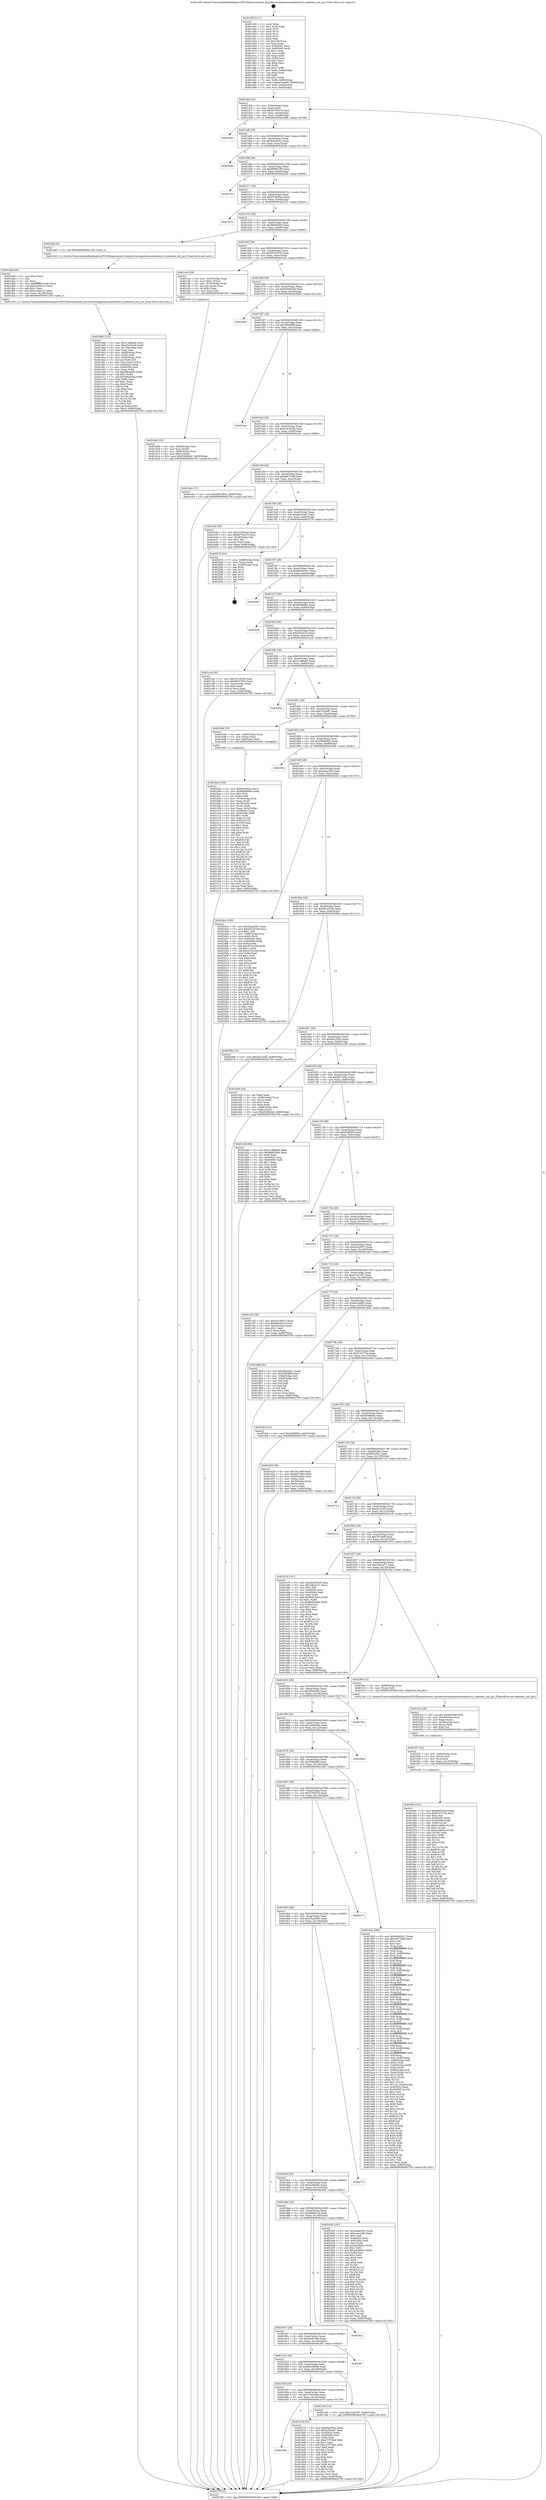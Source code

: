 digraph "0x401450" {
  label = "0x401450 (/mnt/c/Users/mathe/Desktop/tcc/POCII/binaries/extr_linuxdriversinputmouseelantech.h_elantech_init_ps2_Final-ollvm.out::main(0))"
  labelloc = "t"
  node[shape=record]

  Entry [label="",width=0.3,height=0.3,shape=circle,fillcolor=black,style=filled]
  "0x4014bf" [label="{
     0x4014bf [32]\l
     | [instrs]\l
     &nbsp;&nbsp;0x4014bf \<+6\>: mov -0x90(%rbp),%eax\l
     &nbsp;&nbsp;0x4014c5 \<+2\>: mov %eax,%ecx\l
     &nbsp;&nbsp;0x4014c7 \<+6\>: sub $0x82763a74,%ecx\l
     &nbsp;&nbsp;0x4014cd \<+6\>: mov %eax,-0xa4(%rbp)\l
     &nbsp;&nbsp;0x4014d3 \<+6\>: mov %ecx,-0xa8(%rbp)\l
     &nbsp;&nbsp;0x4014d9 \<+6\>: je 0000000000401b58 \<main+0x708\>\l
  }"]
  "0x401b58" [label="{
     0x401b58\l
  }", style=dashed]
  "0x4014df" [label="{
     0x4014df [28]\l
     | [instrs]\l
     &nbsp;&nbsp;0x4014df \<+5\>: jmp 00000000004014e4 \<main+0x94\>\l
     &nbsp;&nbsp;0x4014e4 \<+6\>: mov -0xa4(%rbp),%eax\l
     &nbsp;&nbsp;0x4014ea \<+5\>: sub $0x83a302cc,%eax\l
     &nbsp;&nbsp;0x4014ef \<+6\>: mov %eax,-0xac(%rbp)\l
     &nbsp;&nbsp;0x4014f5 \<+6\>: je 00000000004025da \<main+0x118a\>\l
  }"]
  Exit [label="",width=0.3,height=0.3,shape=circle,fillcolor=black,style=filled,peripheries=2]
  "0x4025da" [label="{
     0x4025da\l
  }", style=dashed]
  "0x4014fb" [label="{
     0x4014fb [28]\l
     | [instrs]\l
     &nbsp;&nbsp;0x4014fb \<+5\>: jmp 0000000000401500 \<main+0xb0\>\l
     &nbsp;&nbsp;0x401500 \<+6\>: mov -0xa4(%rbp),%eax\l
     &nbsp;&nbsp;0x401506 \<+5\>: sub $0x86965190,%eax\l
     &nbsp;&nbsp;0x40150b \<+6\>: mov %eax,-0xb0(%rbp)\l
     &nbsp;&nbsp;0x401511 \<+6\>: je 0000000000402353 \<main+0xf03\>\l
  }"]
  "0x401f4c" [label="{
     0x401f4c [151]\l
     | [instrs]\l
     &nbsp;&nbsp;0x401f4c \<+5\>: mov $0x9b0d55e9,%eax\l
     &nbsp;&nbsp;0x401f51 \<+5\>: mov $0xf143770a,%esi\l
     &nbsp;&nbsp;0x401f56 \<+2\>: mov $0x1,%dl\l
     &nbsp;&nbsp;0x401f58 \<+8\>: mov 0x40505c,%r8d\l
     &nbsp;&nbsp;0x401f60 \<+8\>: mov 0x405060,%r9d\l
     &nbsp;&nbsp;0x401f68 \<+3\>: mov %r8d,%r10d\l
     &nbsp;&nbsp;0x401f6b \<+7\>: add $0xb1c666a,%r10d\l
     &nbsp;&nbsp;0x401f72 \<+4\>: sub $0x1,%r10d\l
     &nbsp;&nbsp;0x401f76 \<+7\>: sub $0xb1c666a,%r10d\l
     &nbsp;&nbsp;0x401f7d \<+4\>: imul %r10d,%r8d\l
     &nbsp;&nbsp;0x401f81 \<+4\>: and $0x1,%r8d\l
     &nbsp;&nbsp;0x401f85 \<+4\>: cmp $0x0,%r8d\l
     &nbsp;&nbsp;0x401f89 \<+4\>: sete %r11b\l
     &nbsp;&nbsp;0x401f8d \<+4\>: cmp $0xa,%r9d\l
     &nbsp;&nbsp;0x401f91 \<+3\>: setl %bl\l
     &nbsp;&nbsp;0x401f94 \<+3\>: mov %r11b,%r14b\l
     &nbsp;&nbsp;0x401f97 \<+4\>: xor $0xff,%r14b\l
     &nbsp;&nbsp;0x401f9b \<+3\>: mov %bl,%r15b\l
     &nbsp;&nbsp;0x401f9e \<+4\>: xor $0xff,%r15b\l
     &nbsp;&nbsp;0x401fa2 \<+3\>: xor $0x1,%dl\l
     &nbsp;&nbsp;0x401fa5 \<+3\>: mov %r14b,%r12b\l
     &nbsp;&nbsp;0x401fa8 \<+4\>: and $0xff,%r12b\l
     &nbsp;&nbsp;0x401fac \<+3\>: and %dl,%r11b\l
     &nbsp;&nbsp;0x401faf \<+3\>: mov %r15b,%r13b\l
     &nbsp;&nbsp;0x401fb2 \<+4\>: and $0xff,%r13b\l
     &nbsp;&nbsp;0x401fb6 \<+2\>: and %dl,%bl\l
     &nbsp;&nbsp;0x401fb8 \<+3\>: or %r11b,%r12b\l
     &nbsp;&nbsp;0x401fbb \<+3\>: or %bl,%r13b\l
     &nbsp;&nbsp;0x401fbe \<+3\>: xor %r13b,%r12b\l
     &nbsp;&nbsp;0x401fc1 \<+3\>: or %r15b,%r14b\l
     &nbsp;&nbsp;0x401fc4 \<+4\>: xor $0xff,%r14b\l
     &nbsp;&nbsp;0x401fc8 \<+3\>: or $0x1,%dl\l
     &nbsp;&nbsp;0x401fcb \<+3\>: and %dl,%r14b\l
     &nbsp;&nbsp;0x401fce \<+3\>: or %r14b,%r12b\l
     &nbsp;&nbsp;0x401fd1 \<+4\>: test $0x1,%r12b\l
     &nbsp;&nbsp;0x401fd5 \<+3\>: cmovne %esi,%eax\l
     &nbsp;&nbsp;0x401fd8 \<+6\>: mov %eax,-0x90(%rbp)\l
     &nbsp;&nbsp;0x401fde \<+5\>: jmp 0000000000402795 \<main+0x1345\>\l
  }"]
  "0x402353" [label="{
     0x402353\l
  }", style=dashed]
  "0x401517" [label="{
     0x401517 [28]\l
     | [instrs]\l
     &nbsp;&nbsp;0x401517 \<+5\>: jmp 000000000040151c \<main+0xcc\>\l
     &nbsp;&nbsp;0x40151c \<+6\>: mov -0xa4(%rbp),%eax\l
     &nbsp;&nbsp;0x401522 \<+5\>: sub $0x87285bee,%eax\l
     &nbsp;&nbsp;0x401527 \<+6\>: mov %eax,-0xb4(%rbp)\l
     &nbsp;&nbsp;0x40152d \<+6\>: je 000000000040227e \<main+0xe2e\>\l
  }"]
  "0x401f37" [label="{
     0x401f37 [21]\l
     | [instrs]\l
     &nbsp;&nbsp;0x401f37 \<+4\>: mov -0x68(%rbp),%rcx\l
     &nbsp;&nbsp;0x401f3b \<+3\>: mov (%rcx),%rcx\l
     &nbsp;&nbsp;0x401f3e \<+3\>: mov %rcx,%rdi\l
     &nbsp;&nbsp;0x401f41 \<+6\>: mov %eax,-0x15c(%rbp)\l
     &nbsp;&nbsp;0x401f47 \<+5\>: call 0000000000401030 \<free@plt\>\l
     | [calls]\l
     &nbsp;&nbsp;0x401030 \{1\} (unknown)\l
  }"]
  "0x40227e" [label="{
     0x40227e\l
  }", style=dashed]
  "0x401533" [label="{
     0x401533 [28]\l
     | [instrs]\l
     &nbsp;&nbsp;0x401533 \<+5\>: jmp 0000000000401538 \<main+0xe8\>\l
     &nbsp;&nbsp;0x401538 \<+6\>: mov -0xa4(%rbp),%eax\l
     &nbsp;&nbsp;0x40153e \<+5\>: sub $0x88e829e6,%eax\l
     &nbsp;&nbsp;0x401543 \<+6\>: mov %eax,-0xb8(%rbp)\l
     &nbsp;&nbsp;0x401549 \<+6\>: je 0000000000401da3 \<main+0x953\>\l
  }"]
  "0x401f1a" [label="{
     0x401f1a [29]\l
     | [instrs]\l
     &nbsp;&nbsp;0x401f1a \<+10\>: movabs $0x4030d6,%rdi\l
     &nbsp;&nbsp;0x401f24 \<+4\>: mov -0x58(%rbp),%rcx\l
     &nbsp;&nbsp;0x401f28 \<+2\>: mov %eax,(%rcx)\l
     &nbsp;&nbsp;0x401f2a \<+4\>: mov -0x58(%rbp),%rcx\l
     &nbsp;&nbsp;0x401f2e \<+2\>: mov (%rcx),%esi\l
     &nbsp;&nbsp;0x401f30 \<+2\>: mov $0x0,%al\l
     &nbsp;&nbsp;0x401f32 \<+5\>: call 0000000000401040 \<printf@plt\>\l
     | [calls]\l
     &nbsp;&nbsp;0x401040 \{1\} (unknown)\l
  }"]
  "0x401da3" [label="{
     0x401da3 [5]\l
     | [instrs]\l
     &nbsp;&nbsp;0x401da3 \<+5\>: call 0000000000401160 \<next_i\>\l
     | [calls]\l
     &nbsp;&nbsp;0x401160 \{1\} (/mnt/c/Users/mathe/Desktop/tcc/POCII/binaries/extr_linuxdriversinputmouseelantech.h_elantech_init_ps2_Final-ollvm.out::next_i)\l
  }"]
  "0x40154f" [label="{
     0x40154f [28]\l
     | [instrs]\l
     &nbsp;&nbsp;0x40154f \<+5\>: jmp 0000000000401554 \<main+0x104\>\l
     &nbsp;&nbsp;0x401554 \<+6\>: mov -0xa4(%rbp),%eax\l
     &nbsp;&nbsp;0x40155a \<+5\>: sub $0x897e7b76,%eax\l
     &nbsp;&nbsp;0x40155f \<+6\>: mov %eax,-0xbc(%rbp)\l
     &nbsp;&nbsp;0x401565 \<+6\>: je 0000000000401cec \<main+0x89c\>\l
  }"]
  "0x401dd0" [label="{
     0x401dd0 [122]\l
     | [instrs]\l
     &nbsp;&nbsp;0x401dd0 \<+5\>: mov $0xc1488ad5,%ecx\l
     &nbsp;&nbsp;0x401dd5 \<+5\>: mov $0xa3e7da36,%edx\l
     &nbsp;&nbsp;0x401dda \<+6\>: mov -0x158(%rbp),%esi\l
     &nbsp;&nbsp;0x401de0 \<+3\>: imul %eax,%esi\l
     &nbsp;&nbsp;0x401de3 \<+4\>: mov -0x68(%rbp),%rdi\l
     &nbsp;&nbsp;0x401de7 \<+3\>: mov (%rdi),%rdi\l
     &nbsp;&nbsp;0x401dea \<+4\>: mov -0x60(%rbp),%r8\l
     &nbsp;&nbsp;0x401dee \<+3\>: movslq (%r8),%r8\l
     &nbsp;&nbsp;0x401df1 \<+4\>: mov %esi,(%rdi,%r8,4)\l
     &nbsp;&nbsp;0x401df5 \<+7\>: mov 0x40505c,%eax\l
     &nbsp;&nbsp;0x401dfc \<+7\>: mov 0x405060,%esi\l
     &nbsp;&nbsp;0x401e03 \<+3\>: mov %eax,%r9d\l
     &nbsp;&nbsp;0x401e06 \<+7\>: sub $0x58b4af0e,%r9d\l
     &nbsp;&nbsp;0x401e0d \<+4\>: sub $0x1,%r9d\l
     &nbsp;&nbsp;0x401e11 \<+7\>: add $0x58b4af0e,%r9d\l
     &nbsp;&nbsp;0x401e18 \<+4\>: imul %r9d,%eax\l
     &nbsp;&nbsp;0x401e1c \<+3\>: and $0x1,%eax\l
     &nbsp;&nbsp;0x401e1f \<+3\>: cmp $0x0,%eax\l
     &nbsp;&nbsp;0x401e22 \<+4\>: sete %r10b\l
     &nbsp;&nbsp;0x401e26 \<+3\>: cmp $0xa,%esi\l
     &nbsp;&nbsp;0x401e29 \<+4\>: setl %r11b\l
     &nbsp;&nbsp;0x401e2d \<+3\>: mov %r10b,%bl\l
     &nbsp;&nbsp;0x401e30 \<+3\>: and %r11b,%bl\l
     &nbsp;&nbsp;0x401e33 \<+3\>: xor %r11b,%r10b\l
     &nbsp;&nbsp;0x401e36 \<+3\>: or %r10b,%bl\l
     &nbsp;&nbsp;0x401e39 \<+3\>: test $0x1,%bl\l
     &nbsp;&nbsp;0x401e3c \<+3\>: cmovne %edx,%ecx\l
     &nbsp;&nbsp;0x401e3f \<+6\>: mov %ecx,-0x90(%rbp)\l
     &nbsp;&nbsp;0x401e45 \<+5\>: jmp 0000000000402795 \<main+0x1345\>\l
  }"]
  "0x401cec" [label="{
     0x401cec [29]\l
     | [instrs]\l
     &nbsp;&nbsp;0x401cec \<+4\>: mov -0x70(%rbp),%rax\l
     &nbsp;&nbsp;0x401cf0 \<+6\>: movl $0x1,(%rax)\l
     &nbsp;&nbsp;0x401cf6 \<+4\>: mov -0x70(%rbp),%rax\l
     &nbsp;&nbsp;0x401cfa \<+3\>: movslq (%rax),%rax\l
     &nbsp;&nbsp;0x401cfd \<+4\>: shl $0x2,%rax\l
     &nbsp;&nbsp;0x401d01 \<+3\>: mov %rax,%rdi\l
     &nbsp;&nbsp;0x401d04 \<+5\>: call 0000000000401050 \<malloc@plt\>\l
     | [calls]\l
     &nbsp;&nbsp;0x401050 \{1\} (unknown)\l
  }"]
  "0x40156b" [label="{
     0x40156b [28]\l
     | [instrs]\l
     &nbsp;&nbsp;0x40156b \<+5\>: jmp 0000000000401570 \<main+0x120\>\l
     &nbsp;&nbsp;0x401570 \<+6\>: mov -0xa4(%rbp),%eax\l
     &nbsp;&nbsp;0x401576 \<+5\>: sub $0x9b0d55e9,%eax\l
     &nbsp;&nbsp;0x40157b \<+6\>: mov %eax,-0xc0(%rbp)\l
     &nbsp;&nbsp;0x401581 \<+6\>: je 000000000040266d \<main+0x121d\>\l
  }"]
  "0x401da8" [label="{
     0x401da8 [40]\l
     | [instrs]\l
     &nbsp;&nbsp;0x401da8 \<+5\>: mov $0x2,%ecx\l
     &nbsp;&nbsp;0x401dad \<+1\>: cltd\l
     &nbsp;&nbsp;0x401dae \<+2\>: idiv %ecx\l
     &nbsp;&nbsp;0x401db0 \<+6\>: imul $0xfffffffe,%edx,%ecx\l
     &nbsp;&nbsp;0x401db6 \<+6\>: sub $0x41a0d121,%ecx\l
     &nbsp;&nbsp;0x401dbc \<+3\>: add $0x1,%ecx\l
     &nbsp;&nbsp;0x401dbf \<+6\>: add $0x41a0d121,%ecx\l
     &nbsp;&nbsp;0x401dc5 \<+6\>: mov %ecx,-0x158(%rbp)\l
     &nbsp;&nbsp;0x401dcb \<+5\>: call 0000000000401160 \<next_i\>\l
     | [calls]\l
     &nbsp;&nbsp;0x401160 \{1\} (/mnt/c/Users/mathe/Desktop/tcc/POCII/binaries/extr_linuxdriversinputmouseelantech.h_elantech_init_ps2_Final-ollvm.out::next_i)\l
  }"]
  "0x40266d" [label="{
     0x40266d\l
  }", style=dashed]
  "0x401587" [label="{
     0x401587 [28]\l
     | [instrs]\l
     &nbsp;&nbsp;0x401587 \<+5\>: jmp 000000000040158c \<main+0x13c\>\l
     &nbsp;&nbsp;0x40158c \<+6\>: mov -0xa4(%rbp),%eax\l
     &nbsp;&nbsp;0x401592 \<+5\>: sub $0x9df4df9f,%eax\l
     &nbsp;&nbsp;0x401597 \<+6\>: mov %eax,-0xc4(%rbp)\l
     &nbsp;&nbsp;0x40159d \<+6\>: je 00000000004021ba \<main+0xd6a\>\l
  }"]
  "0x401d09" [label="{
     0x401d09 [32]\l
     | [instrs]\l
     &nbsp;&nbsp;0x401d09 \<+4\>: mov -0x68(%rbp),%rdi\l
     &nbsp;&nbsp;0x401d0d \<+3\>: mov %rax,(%rdi)\l
     &nbsp;&nbsp;0x401d10 \<+4\>: mov -0x60(%rbp),%rax\l
     &nbsp;&nbsp;0x401d14 \<+6\>: movl $0x0,(%rax)\l
     &nbsp;&nbsp;0x401d1a \<+10\>: movl $0xf34804a5,-0x90(%rbp)\l
     &nbsp;&nbsp;0x401d24 \<+5\>: jmp 0000000000402795 \<main+0x1345\>\l
  }"]
  "0x4021ba" [label="{
     0x4021ba\l
  }", style=dashed]
  "0x4015a3" [label="{
     0x4015a3 [28]\l
     | [instrs]\l
     &nbsp;&nbsp;0x4015a3 \<+5\>: jmp 00000000004015a8 \<main+0x158\>\l
     &nbsp;&nbsp;0x4015a8 \<+6\>: mov -0xa4(%rbp),%eax\l
     &nbsp;&nbsp;0x4015ae \<+5\>: sub $0xa3e7da36,%eax\l
     &nbsp;&nbsp;0x4015b3 \<+6\>: mov %eax,-0xc8(%rbp)\l
     &nbsp;&nbsp;0x4015b9 \<+6\>: je 0000000000401e4a \<main+0x9fa\>\l
  }"]
  "0x401be4" [label="{
     0x401be4 [159]\l
     | [instrs]\l
     &nbsp;&nbsp;0x401be4 \<+5\>: mov $0x83a302cc,%ecx\l
     &nbsp;&nbsp;0x401be9 \<+5\>: mov $0x6b369068,%edx\l
     &nbsp;&nbsp;0x401bee \<+3\>: mov $0x1,%sil\l
     &nbsp;&nbsp;0x401bf1 \<+3\>: xor %r8d,%r8d\l
     &nbsp;&nbsp;0x401bf4 \<+4\>: mov -0x78(%rbp),%rdi\l
     &nbsp;&nbsp;0x401bf8 \<+2\>: mov %eax,(%rdi)\l
     &nbsp;&nbsp;0x401bfa \<+4\>: mov -0x78(%rbp),%rdi\l
     &nbsp;&nbsp;0x401bfe \<+2\>: mov (%rdi),%eax\l
     &nbsp;&nbsp;0x401c00 \<+3\>: mov %eax,-0x2c(%rbp)\l
     &nbsp;&nbsp;0x401c03 \<+7\>: mov 0x40505c,%eax\l
     &nbsp;&nbsp;0x401c0a \<+8\>: mov 0x405060,%r9d\l
     &nbsp;&nbsp;0x401c12 \<+4\>: sub $0x1,%r8d\l
     &nbsp;&nbsp;0x401c16 \<+3\>: mov %eax,%r10d\l
     &nbsp;&nbsp;0x401c19 \<+3\>: add %r8d,%r10d\l
     &nbsp;&nbsp;0x401c1c \<+4\>: imul %r10d,%eax\l
     &nbsp;&nbsp;0x401c20 \<+3\>: and $0x1,%eax\l
     &nbsp;&nbsp;0x401c23 \<+3\>: cmp $0x0,%eax\l
     &nbsp;&nbsp;0x401c26 \<+4\>: sete %r11b\l
     &nbsp;&nbsp;0x401c2a \<+4\>: cmp $0xa,%r9d\l
     &nbsp;&nbsp;0x401c2e \<+3\>: setl %bl\l
     &nbsp;&nbsp;0x401c31 \<+3\>: mov %r11b,%r14b\l
     &nbsp;&nbsp;0x401c34 \<+4\>: xor $0xff,%r14b\l
     &nbsp;&nbsp;0x401c38 \<+3\>: mov %bl,%r15b\l
     &nbsp;&nbsp;0x401c3b \<+4\>: xor $0xff,%r15b\l
     &nbsp;&nbsp;0x401c3f \<+4\>: xor $0x1,%sil\l
     &nbsp;&nbsp;0x401c43 \<+3\>: mov %r14b,%r12b\l
     &nbsp;&nbsp;0x401c46 \<+4\>: and $0xff,%r12b\l
     &nbsp;&nbsp;0x401c4a \<+3\>: and %sil,%r11b\l
     &nbsp;&nbsp;0x401c4d \<+3\>: mov %r15b,%r13b\l
     &nbsp;&nbsp;0x401c50 \<+4\>: and $0xff,%r13b\l
     &nbsp;&nbsp;0x401c54 \<+3\>: and %sil,%bl\l
     &nbsp;&nbsp;0x401c57 \<+3\>: or %r11b,%r12b\l
     &nbsp;&nbsp;0x401c5a \<+3\>: or %bl,%r13b\l
     &nbsp;&nbsp;0x401c5d \<+3\>: xor %r13b,%r12b\l
     &nbsp;&nbsp;0x401c60 \<+3\>: or %r15b,%r14b\l
     &nbsp;&nbsp;0x401c63 \<+4\>: xor $0xff,%r14b\l
     &nbsp;&nbsp;0x401c67 \<+4\>: or $0x1,%sil\l
     &nbsp;&nbsp;0x401c6b \<+3\>: and %sil,%r14b\l
     &nbsp;&nbsp;0x401c6e \<+3\>: or %r14b,%r12b\l
     &nbsp;&nbsp;0x401c71 \<+4\>: test $0x1,%r12b\l
     &nbsp;&nbsp;0x401c75 \<+3\>: cmovne %edx,%ecx\l
     &nbsp;&nbsp;0x401c78 \<+6\>: mov %ecx,-0x90(%rbp)\l
     &nbsp;&nbsp;0x401c7e \<+5\>: jmp 0000000000402795 \<main+0x1345\>\l
  }"]
  "0x401e4a" [label="{
     0x401e4a [15]\l
     | [instrs]\l
     &nbsp;&nbsp;0x401e4a \<+10\>: movl $0xd621f02c,-0x90(%rbp)\l
     &nbsp;&nbsp;0x401e54 \<+5\>: jmp 0000000000402795 \<main+0x1345\>\l
  }"]
  "0x4015bf" [label="{
     0x4015bf [28]\l
     | [instrs]\l
     &nbsp;&nbsp;0x4015bf \<+5\>: jmp 00000000004015c4 \<main+0x174\>\l
     &nbsp;&nbsp;0x4015c4 \<+6\>: mov -0xa4(%rbp),%eax\l
     &nbsp;&nbsp;0x4015ca \<+5\>: sub $0xa65754bf,%eax\l
     &nbsp;&nbsp;0x4015cf \<+6\>: mov %eax,-0xcc(%rbp)\l
     &nbsp;&nbsp;0x4015d5 \<+6\>: je 0000000000401b3a \<main+0x6ea\>\l
  }"]
  "0x40195b" [label="{
     0x40195b\l
  }", style=dashed]
  "0x401b3a" [label="{
     0x401b3a [30]\l
     | [instrs]\l
     &nbsp;&nbsp;0x401b3a \<+5\>: mov $0x72303abe,%eax\l
     &nbsp;&nbsp;0x401b3f \<+5\>: mov $0x82763a74,%ecx\l
     &nbsp;&nbsp;0x401b44 \<+3\>: mov -0x2d(%rbp),%dl\l
     &nbsp;&nbsp;0x401b47 \<+3\>: test $0x1,%dl\l
     &nbsp;&nbsp;0x401b4a \<+3\>: cmovne %ecx,%eax\l
     &nbsp;&nbsp;0x401b4d \<+6\>: mov %eax,-0x90(%rbp)\l
     &nbsp;&nbsp;0x401b53 \<+5\>: jmp 0000000000402795 \<main+0x1345\>\l
  }"]
  "0x4015db" [label="{
     0x4015db [28]\l
     | [instrs]\l
     &nbsp;&nbsp;0x4015db \<+5\>: jmp 00000000004015e0 \<main+0x190\>\l
     &nbsp;&nbsp;0x4015e0 \<+6\>: mov -0xa4(%rbp),%eax\l
     &nbsp;&nbsp;0x4015e6 \<+5\>: sub $0xabc22ef2,%eax\l
     &nbsp;&nbsp;0x4015eb \<+6\>: mov %eax,-0xd0(%rbp)\l
     &nbsp;&nbsp;0x4015f1 \<+6\>: je 000000000040257d \<main+0x112d\>\l
  }"]
  "0x401b79" [label="{
     0x401b79 [91]\l
     | [instrs]\l
     &nbsp;&nbsp;0x401b79 \<+5\>: mov $0x83a302cc,%eax\l
     &nbsp;&nbsp;0x401b7e \<+5\>: mov $0xc1f32a87,%ecx\l
     &nbsp;&nbsp;0x401b83 \<+7\>: mov 0x40505c,%edx\l
     &nbsp;&nbsp;0x401b8a \<+7\>: mov 0x405060,%esi\l
     &nbsp;&nbsp;0x401b91 \<+2\>: mov %edx,%edi\l
     &nbsp;&nbsp;0x401b93 \<+6\>: sub $0xc27574bb,%edi\l
     &nbsp;&nbsp;0x401b99 \<+3\>: sub $0x1,%edi\l
     &nbsp;&nbsp;0x401b9c \<+6\>: add $0xc27574bb,%edi\l
     &nbsp;&nbsp;0x401ba2 \<+3\>: imul %edi,%edx\l
     &nbsp;&nbsp;0x401ba5 \<+3\>: and $0x1,%edx\l
     &nbsp;&nbsp;0x401ba8 \<+3\>: cmp $0x0,%edx\l
     &nbsp;&nbsp;0x401bab \<+4\>: sete %r8b\l
     &nbsp;&nbsp;0x401baf \<+3\>: cmp $0xa,%esi\l
     &nbsp;&nbsp;0x401bb2 \<+4\>: setl %r9b\l
     &nbsp;&nbsp;0x401bb6 \<+3\>: mov %r8b,%r10b\l
     &nbsp;&nbsp;0x401bb9 \<+3\>: and %r9b,%r10b\l
     &nbsp;&nbsp;0x401bbc \<+3\>: xor %r9b,%r8b\l
     &nbsp;&nbsp;0x401bbf \<+3\>: or %r8b,%r10b\l
     &nbsp;&nbsp;0x401bc2 \<+4\>: test $0x1,%r10b\l
     &nbsp;&nbsp;0x401bc6 \<+3\>: cmovne %ecx,%eax\l
     &nbsp;&nbsp;0x401bc9 \<+6\>: mov %eax,-0x90(%rbp)\l
     &nbsp;&nbsp;0x401bcf \<+5\>: jmp 0000000000402795 \<main+0x1345\>\l
  }"]
  "0x40257d" [label="{
     0x40257d [24]\l
     | [instrs]\l
     &nbsp;&nbsp;0x40257d \<+7\>: mov -0x88(%rbp),%rax\l
     &nbsp;&nbsp;0x402584 \<+2\>: mov (%rax),%eax\l
     &nbsp;&nbsp;0x402586 \<+4\>: lea -0x28(%rbp),%rsp\l
     &nbsp;&nbsp;0x40258a \<+1\>: pop %rbx\l
     &nbsp;&nbsp;0x40258b \<+2\>: pop %r12\l
     &nbsp;&nbsp;0x40258d \<+2\>: pop %r13\l
     &nbsp;&nbsp;0x40258f \<+2\>: pop %r14\l
     &nbsp;&nbsp;0x402591 \<+2\>: pop %r15\l
     &nbsp;&nbsp;0x402593 \<+1\>: pop %rbp\l
     &nbsp;&nbsp;0x402594 \<+1\>: ret\l
  }"]
  "0x4015f7" [label="{
     0x4015f7 [28]\l
     | [instrs]\l
     &nbsp;&nbsp;0x4015f7 \<+5\>: jmp 00000000004015fc \<main+0x1ac\>\l
     &nbsp;&nbsp;0x4015fc \<+6\>: mov -0xa4(%rbp),%eax\l
     &nbsp;&nbsp;0x401602 \<+5\>: sub $0xb8445d11,%eax\l
     &nbsp;&nbsp;0x401607 \<+6\>: mov %eax,-0xd4(%rbp)\l
     &nbsp;&nbsp;0x40160d \<+6\>: je 0000000000402595 \<main+0x1145\>\l
  }"]
  "0x40193f" [label="{
     0x40193f [28]\l
     | [instrs]\l
     &nbsp;&nbsp;0x40193f \<+5\>: jmp 0000000000401944 \<main+0x4f4\>\l
     &nbsp;&nbsp;0x401944 \<+6\>: mov -0xa4(%rbp),%eax\l
     &nbsp;&nbsp;0x40194a \<+5\>: sub $0x72303abe,%eax\l
     &nbsp;&nbsp;0x40194f \<+6\>: mov %eax,-0x14c(%rbp)\l
     &nbsp;&nbsp;0x401955 \<+6\>: je 0000000000401b79 \<main+0x729\>\l
  }"]
  "0x402595" [label="{
     0x402595\l
  }", style=dashed]
  "0x401613" [label="{
     0x401613 [28]\l
     | [instrs]\l
     &nbsp;&nbsp;0x401613 \<+5\>: jmp 0000000000401618 \<main+0x1c8\>\l
     &nbsp;&nbsp;0x401618 \<+6\>: mov -0xa4(%rbp),%eax\l
     &nbsp;&nbsp;0x40161e \<+5\>: sub $0xbf308882,%eax\l
     &nbsp;&nbsp;0x401623 \<+6\>: mov %eax,-0xd8(%rbp)\l
     &nbsp;&nbsp;0x401629 \<+6\>: je 000000000040202f \<main+0xbdf\>\l
  }"]
  "0x401c83" [label="{
     0x401c83 [15]\l
     | [instrs]\l
     &nbsp;&nbsp;0x401c83 \<+10\>: movl $0xe7a074f7,-0x90(%rbp)\l
     &nbsp;&nbsp;0x401c8d \<+5\>: jmp 0000000000402795 \<main+0x1345\>\l
  }"]
  "0x40202f" [label="{
     0x40202f\l
  }", style=dashed]
  "0x40162f" [label="{
     0x40162f [28]\l
     | [instrs]\l
     &nbsp;&nbsp;0x40162f \<+5\>: jmp 0000000000401634 \<main+0x1e4\>\l
     &nbsp;&nbsp;0x401634 \<+6\>: mov -0xa4(%rbp),%eax\l
     &nbsp;&nbsp;0x40163a \<+5\>: sub $0xbf3c4e7b,%eax\l
     &nbsp;&nbsp;0x40163f \<+6\>: mov %eax,-0xdc(%rbp)\l
     &nbsp;&nbsp;0x401645 \<+6\>: je 0000000000401cce \<main+0x87e\>\l
  }"]
  "0x401923" [label="{
     0x401923 [28]\l
     | [instrs]\l
     &nbsp;&nbsp;0x401923 \<+5\>: jmp 0000000000401928 \<main+0x4d8\>\l
     &nbsp;&nbsp;0x401928 \<+6\>: mov -0xa4(%rbp),%eax\l
     &nbsp;&nbsp;0x40192e \<+5\>: sub $0x6b369068,%eax\l
     &nbsp;&nbsp;0x401933 \<+6\>: mov %eax,-0x148(%rbp)\l
     &nbsp;&nbsp;0x401939 \<+6\>: je 0000000000401c83 \<main+0x833\>\l
  }"]
  "0x401cce" [label="{
     0x401cce [30]\l
     | [instrs]\l
     &nbsp;&nbsp;0x401cce \<+5\>: mov $0x761c433b,%eax\l
     &nbsp;&nbsp;0x401cd3 \<+5\>: mov $0x897e7b76,%ecx\l
     &nbsp;&nbsp;0x401cd8 \<+3\>: mov -0x2c(%rbp),%edx\l
     &nbsp;&nbsp;0x401cdb \<+3\>: cmp $0x0,%edx\l
     &nbsp;&nbsp;0x401cde \<+3\>: cmove %ecx,%eax\l
     &nbsp;&nbsp;0x401ce1 \<+6\>: mov %eax,-0x90(%rbp)\l
     &nbsp;&nbsp;0x401ce7 \<+5\>: jmp 0000000000402795 \<main+0x1345\>\l
  }"]
  "0x40164b" [label="{
     0x40164b [28]\l
     | [instrs]\l
     &nbsp;&nbsp;0x40164b \<+5\>: jmp 0000000000401650 \<main+0x200\>\l
     &nbsp;&nbsp;0x401650 \<+6\>: mov -0xa4(%rbp),%eax\l
     &nbsp;&nbsp;0x401656 \<+5\>: sub $0xc1488ad5,%eax\l
     &nbsp;&nbsp;0x40165b \<+6\>: mov %eax,-0xe0(%rbp)\l
     &nbsp;&nbsp;0x401661 \<+6\>: je 000000000040260a \<main+0x11ba\>\l
  }"]
  "0x401ff2" [label="{
     0x401ff2\l
  }", style=dashed]
  "0x40260a" [label="{
     0x40260a\l
  }", style=dashed]
  "0x401667" [label="{
     0x401667 [28]\l
     | [instrs]\l
     &nbsp;&nbsp;0x401667 \<+5\>: jmp 000000000040166c \<main+0x21c\>\l
     &nbsp;&nbsp;0x40166c \<+6\>: mov -0xa4(%rbp),%eax\l
     &nbsp;&nbsp;0x401672 \<+5\>: sub $0xc1f32a87,%eax\l
     &nbsp;&nbsp;0x401677 \<+6\>: mov %eax,-0xe4(%rbp)\l
     &nbsp;&nbsp;0x40167d \<+6\>: je 0000000000401bd4 \<main+0x784\>\l
  }"]
  "0x401907" [label="{
     0x401907 [28]\l
     | [instrs]\l
     &nbsp;&nbsp;0x401907 \<+5\>: jmp 000000000040190c \<main+0x4bc\>\l
     &nbsp;&nbsp;0x40190c \<+6\>: mov -0xa4(%rbp),%eax\l
     &nbsp;&nbsp;0x401912 \<+5\>: sub $0x5be613e9,%eax\l
     &nbsp;&nbsp;0x401917 \<+6\>: mov %eax,-0x144(%rbp)\l
     &nbsp;&nbsp;0x40191d \<+6\>: je 0000000000401ff2 \<main+0xba2\>\l
  }"]
  "0x401bd4" [label="{
     0x401bd4 [16]\l
     | [instrs]\l
     &nbsp;&nbsp;0x401bd4 \<+4\>: mov -0x80(%rbp),%rax\l
     &nbsp;&nbsp;0x401bd8 \<+3\>: mov (%rax),%rax\l
     &nbsp;&nbsp;0x401bdb \<+4\>: mov 0x8(%rax),%rdi\l
     &nbsp;&nbsp;0x401bdf \<+5\>: call 0000000000401060 \<atoi@plt\>\l
     | [calls]\l
     &nbsp;&nbsp;0x401060 \{1\} (unknown)\l
  }"]
  "0x401683" [label="{
     0x401683 [28]\l
     | [instrs]\l
     &nbsp;&nbsp;0x401683 \<+5\>: jmp 0000000000401688 \<main+0x238\>\l
     &nbsp;&nbsp;0x401688 \<+6\>: mov -0xa4(%rbp),%eax\l
     &nbsp;&nbsp;0x40168e \<+5\>: sub $0xc80069a5,%eax\l
     &nbsp;&nbsp;0x401693 \<+6\>: mov %eax,-0xe8(%rbp)\l
     &nbsp;&nbsp;0x401699 \<+6\>: je 00000000004020dc \<main+0xc8c\>\l
  }"]
  "0x40242c" [label="{
     0x40242c\l
  }", style=dashed]
  "0x4020dc" [label="{
     0x4020dc\l
  }", style=dashed]
  "0x40169f" [label="{
     0x40169f [28]\l
     | [instrs]\l
     &nbsp;&nbsp;0x40169f \<+5\>: jmp 00000000004016a4 \<main+0x254\>\l
     &nbsp;&nbsp;0x4016a4 \<+6\>: mov -0xa4(%rbp),%eax\l
     &nbsp;&nbsp;0x4016aa \<+5\>: sub $0xcaacc284,%eax\l
     &nbsp;&nbsp;0x4016af \<+6\>: mov %eax,-0xec(%rbp)\l
     &nbsp;&nbsp;0x4016b5 \<+6\>: je 00000000004024ce \<main+0x107e\>\l
  }"]
  "0x4018eb" [label="{
     0x4018eb [28]\l
     | [instrs]\l
     &nbsp;&nbsp;0x4018eb \<+5\>: jmp 00000000004018f0 \<main+0x4a0\>\l
     &nbsp;&nbsp;0x4018f0 \<+6\>: mov -0xa4(%rbp),%eax\l
     &nbsp;&nbsp;0x4018f6 \<+5\>: sub $0x4d69b1c6,%eax\l
     &nbsp;&nbsp;0x4018fb \<+6\>: mov %eax,-0x140(%rbp)\l
     &nbsp;&nbsp;0x401901 \<+6\>: je 000000000040242c \<main+0xfdc\>\l
  }"]
  "0x4024ce" [label="{
     0x4024ce [160]\l
     | [instrs]\l
     &nbsp;&nbsp;0x4024ce \<+5\>: mov $0x3dae2901,%eax\l
     &nbsp;&nbsp;0x4024d3 \<+5\>: mov $0xd4c20106,%ecx\l
     &nbsp;&nbsp;0x4024d8 \<+2\>: mov $0x1,%dl\l
     &nbsp;&nbsp;0x4024da \<+7\>: mov -0x88(%rbp),%rsi\l
     &nbsp;&nbsp;0x4024e1 \<+6\>: movl $0x0,(%rsi)\l
     &nbsp;&nbsp;0x4024e7 \<+7\>: mov 0x40505c,%edi\l
     &nbsp;&nbsp;0x4024ee \<+8\>: mov 0x405060,%r8d\l
     &nbsp;&nbsp;0x4024f6 \<+3\>: mov %edi,%r9d\l
     &nbsp;&nbsp;0x4024f9 \<+7\>: add $0xc67bc356,%r9d\l
     &nbsp;&nbsp;0x402500 \<+4\>: sub $0x1,%r9d\l
     &nbsp;&nbsp;0x402504 \<+7\>: sub $0xc67bc356,%r9d\l
     &nbsp;&nbsp;0x40250b \<+4\>: imul %r9d,%edi\l
     &nbsp;&nbsp;0x40250f \<+3\>: and $0x1,%edi\l
     &nbsp;&nbsp;0x402512 \<+3\>: cmp $0x0,%edi\l
     &nbsp;&nbsp;0x402515 \<+4\>: sete %r10b\l
     &nbsp;&nbsp;0x402519 \<+4\>: cmp $0xa,%r8d\l
     &nbsp;&nbsp;0x40251d \<+4\>: setl %r11b\l
     &nbsp;&nbsp;0x402521 \<+3\>: mov %r10b,%bl\l
     &nbsp;&nbsp;0x402524 \<+3\>: xor $0xff,%bl\l
     &nbsp;&nbsp;0x402527 \<+3\>: mov %r11b,%r14b\l
     &nbsp;&nbsp;0x40252a \<+4\>: xor $0xff,%r14b\l
     &nbsp;&nbsp;0x40252e \<+3\>: xor $0x1,%dl\l
     &nbsp;&nbsp;0x402531 \<+3\>: mov %bl,%r15b\l
     &nbsp;&nbsp;0x402534 \<+4\>: and $0xff,%r15b\l
     &nbsp;&nbsp;0x402538 \<+3\>: and %dl,%r10b\l
     &nbsp;&nbsp;0x40253b \<+3\>: mov %r14b,%r12b\l
     &nbsp;&nbsp;0x40253e \<+4\>: and $0xff,%r12b\l
     &nbsp;&nbsp;0x402542 \<+3\>: and %dl,%r11b\l
     &nbsp;&nbsp;0x402545 \<+3\>: or %r10b,%r15b\l
     &nbsp;&nbsp;0x402548 \<+3\>: or %r11b,%r12b\l
     &nbsp;&nbsp;0x40254b \<+3\>: xor %r12b,%r15b\l
     &nbsp;&nbsp;0x40254e \<+3\>: or %r14b,%bl\l
     &nbsp;&nbsp;0x402551 \<+3\>: xor $0xff,%bl\l
     &nbsp;&nbsp;0x402554 \<+3\>: or $0x1,%dl\l
     &nbsp;&nbsp;0x402557 \<+2\>: and %dl,%bl\l
     &nbsp;&nbsp;0x402559 \<+3\>: or %bl,%r15b\l
     &nbsp;&nbsp;0x40255c \<+4\>: test $0x1,%r15b\l
     &nbsp;&nbsp;0x402560 \<+3\>: cmovne %ecx,%eax\l
     &nbsp;&nbsp;0x402563 \<+6\>: mov %eax,-0x90(%rbp)\l
     &nbsp;&nbsp;0x402569 \<+5\>: jmp 0000000000402795 \<main+0x1345\>\l
  }"]
  "0x4016bb" [label="{
     0x4016bb [28]\l
     | [instrs]\l
     &nbsp;&nbsp;0x4016bb \<+5\>: jmp 00000000004016c0 \<main+0x270\>\l
     &nbsp;&nbsp;0x4016c0 \<+6\>: mov -0xa4(%rbp),%eax\l
     &nbsp;&nbsp;0x4016c6 \<+5\>: sub $0xd4c20106,%eax\l
     &nbsp;&nbsp;0x4016cb \<+6\>: mov %eax,-0xf0(%rbp)\l
     &nbsp;&nbsp;0x4016d1 \<+6\>: je 000000000040256e \<main+0x111e\>\l
  }"]
  "0x40243b" [label="{
     0x40243b [147]\l
     | [instrs]\l
     &nbsp;&nbsp;0x40243b \<+5\>: mov $0x3dae2901,%eax\l
     &nbsp;&nbsp;0x402440 \<+5\>: mov $0xcaacc284,%ecx\l
     &nbsp;&nbsp;0x402445 \<+2\>: mov $0x1,%dl\l
     &nbsp;&nbsp;0x402447 \<+7\>: mov 0x40505c,%esi\l
     &nbsp;&nbsp;0x40244e \<+7\>: mov 0x405060,%edi\l
     &nbsp;&nbsp;0x402455 \<+3\>: mov %esi,%r8d\l
     &nbsp;&nbsp;0x402458 \<+7\>: add $0xadc66a2c,%r8d\l
     &nbsp;&nbsp;0x40245f \<+4\>: sub $0x1,%r8d\l
     &nbsp;&nbsp;0x402463 \<+7\>: sub $0xadc66a2c,%r8d\l
     &nbsp;&nbsp;0x40246a \<+4\>: imul %r8d,%esi\l
     &nbsp;&nbsp;0x40246e \<+3\>: and $0x1,%esi\l
     &nbsp;&nbsp;0x402471 \<+3\>: cmp $0x0,%esi\l
     &nbsp;&nbsp;0x402474 \<+4\>: sete %r9b\l
     &nbsp;&nbsp;0x402478 \<+3\>: cmp $0xa,%edi\l
     &nbsp;&nbsp;0x40247b \<+4\>: setl %r10b\l
     &nbsp;&nbsp;0x40247f \<+3\>: mov %r9b,%r11b\l
     &nbsp;&nbsp;0x402482 \<+4\>: xor $0xff,%r11b\l
     &nbsp;&nbsp;0x402486 \<+3\>: mov %r10b,%bl\l
     &nbsp;&nbsp;0x402489 \<+3\>: xor $0xff,%bl\l
     &nbsp;&nbsp;0x40248c \<+3\>: xor $0x0,%dl\l
     &nbsp;&nbsp;0x40248f \<+3\>: mov %r11b,%r14b\l
     &nbsp;&nbsp;0x402492 \<+4\>: and $0x0,%r14b\l
     &nbsp;&nbsp;0x402496 \<+3\>: and %dl,%r9b\l
     &nbsp;&nbsp;0x402499 \<+3\>: mov %bl,%r15b\l
     &nbsp;&nbsp;0x40249c \<+4\>: and $0x0,%r15b\l
     &nbsp;&nbsp;0x4024a0 \<+3\>: and %dl,%r10b\l
     &nbsp;&nbsp;0x4024a3 \<+3\>: or %r9b,%r14b\l
     &nbsp;&nbsp;0x4024a6 \<+3\>: or %r10b,%r15b\l
     &nbsp;&nbsp;0x4024a9 \<+3\>: xor %r15b,%r14b\l
     &nbsp;&nbsp;0x4024ac \<+3\>: or %bl,%r11b\l
     &nbsp;&nbsp;0x4024af \<+4\>: xor $0xff,%r11b\l
     &nbsp;&nbsp;0x4024b3 \<+3\>: or $0x0,%dl\l
     &nbsp;&nbsp;0x4024b6 \<+3\>: and %dl,%r11b\l
     &nbsp;&nbsp;0x4024b9 \<+3\>: or %r11b,%r14b\l
     &nbsp;&nbsp;0x4024bc \<+4\>: test $0x1,%r14b\l
     &nbsp;&nbsp;0x4024c0 \<+3\>: cmovne %ecx,%eax\l
     &nbsp;&nbsp;0x4024c3 \<+6\>: mov %eax,-0x90(%rbp)\l
     &nbsp;&nbsp;0x4024c9 \<+5\>: jmp 0000000000402795 \<main+0x1345\>\l
  }"]
  "0x40256e" [label="{
     0x40256e [15]\l
     | [instrs]\l
     &nbsp;&nbsp;0x40256e \<+10\>: movl $0xabc22ef2,-0x90(%rbp)\l
     &nbsp;&nbsp;0x402578 \<+5\>: jmp 0000000000402795 \<main+0x1345\>\l
  }"]
  "0x4016d7" [label="{
     0x4016d7 [28]\l
     | [instrs]\l
     &nbsp;&nbsp;0x4016d7 \<+5\>: jmp 00000000004016dc \<main+0x28c\>\l
     &nbsp;&nbsp;0x4016dc \<+6\>: mov -0xa4(%rbp),%eax\l
     &nbsp;&nbsp;0x4016e2 \<+5\>: sub $0xd621f02c,%eax\l
     &nbsp;&nbsp;0x4016e7 \<+6\>: mov %eax,-0xf4(%rbp)\l
     &nbsp;&nbsp;0x4016ed \<+6\>: je 0000000000401e59 \<main+0xa09\>\l
  }"]
  "0x4018cf" [label="{
     0x4018cf [28]\l
     | [instrs]\l
     &nbsp;&nbsp;0x4018cf \<+5\>: jmp 00000000004018d4 \<main+0x484\>\l
     &nbsp;&nbsp;0x4018d4 \<+6\>: mov -0xa4(%rbp),%eax\l
     &nbsp;&nbsp;0x4018da \<+5\>: sub $0x4cf5b69c,%eax\l
     &nbsp;&nbsp;0x4018df \<+6\>: mov %eax,-0x13c(%rbp)\l
     &nbsp;&nbsp;0x4018e5 \<+6\>: je 000000000040243b \<main+0xfeb\>\l
  }"]
  "0x401e59" [label="{
     0x401e59 [34]\l
     | [instrs]\l
     &nbsp;&nbsp;0x401e59 \<+2\>: xor %eax,%eax\l
     &nbsp;&nbsp;0x401e5b \<+4\>: mov -0x60(%rbp),%rcx\l
     &nbsp;&nbsp;0x401e5f \<+2\>: mov (%rcx),%edx\l
     &nbsp;&nbsp;0x401e61 \<+3\>: sub $0x1,%eax\l
     &nbsp;&nbsp;0x401e64 \<+2\>: sub %eax,%edx\l
     &nbsp;&nbsp;0x401e66 \<+4\>: mov -0x60(%rbp),%rcx\l
     &nbsp;&nbsp;0x401e6a \<+2\>: mov %edx,(%rcx)\l
     &nbsp;&nbsp;0x401e6c \<+10\>: movl $0xf34804a5,-0x90(%rbp)\l
     &nbsp;&nbsp;0x401e76 \<+5\>: jmp 0000000000402795 \<main+0x1345\>\l
  }"]
  "0x4016f3" [label="{
     0x4016f3 [28]\l
     | [instrs]\l
     &nbsp;&nbsp;0x4016f3 \<+5\>: jmp 00000000004016f8 \<main+0x2a8\>\l
     &nbsp;&nbsp;0x4016f8 \<+6\>: mov -0xa4(%rbp),%eax\l
     &nbsp;&nbsp;0x4016fe \<+5\>: sub $0xdb7c3faa,%eax\l
     &nbsp;&nbsp;0x401703 \<+6\>: mov %eax,-0xf8(%rbp)\l
     &nbsp;&nbsp;0x401709 \<+6\>: je 0000000000401d4d \<main+0x8fd\>\l
  }"]
  "0x40277e" [label="{
     0x40277e\l
  }", style=dashed]
  "0x401d4d" [label="{
     0x401d4d [86]\l
     | [instrs]\l
     &nbsp;&nbsp;0x401d4d \<+5\>: mov $0xc1488ad5,%eax\l
     &nbsp;&nbsp;0x401d52 \<+5\>: mov $0x88e829e6,%ecx\l
     &nbsp;&nbsp;0x401d57 \<+2\>: xor %edx,%edx\l
     &nbsp;&nbsp;0x401d59 \<+7\>: mov 0x40505c,%esi\l
     &nbsp;&nbsp;0x401d60 \<+7\>: mov 0x405060,%edi\l
     &nbsp;&nbsp;0x401d67 \<+3\>: sub $0x1,%edx\l
     &nbsp;&nbsp;0x401d6a \<+3\>: mov %esi,%r8d\l
     &nbsp;&nbsp;0x401d6d \<+3\>: add %edx,%r8d\l
     &nbsp;&nbsp;0x401d70 \<+4\>: imul %r8d,%esi\l
     &nbsp;&nbsp;0x401d74 \<+3\>: and $0x1,%esi\l
     &nbsp;&nbsp;0x401d77 \<+3\>: cmp $0x0,%esi\l
     &nbsp;&nbsp;0x401d7a \<+4\>: sete %r9b\l
     &nbsp;&nbsp;0x401d7e \<+3\>: cmp $0xa,%edi\l
     &nbsp;&nbsp;0x401d81 \<+4\>: setl %r10b\l
     &nbsp;&nbsp;0x401d85 \<+3\>: mov %r9b,%r11b\l
     &nbsp;&nbsp;0x401d88 \<+3\>: and %r10b,%r11b\l
     &nbsp;&nbsp;0x401d8b \<+3\>: xor %r10b,%r9b\l
     &nbsp;&nbsp;0x401d8e \<+3\>: or %r9b,%r11b\l
     &nbsp;&nbsp;0x401d91 \<+4\>: test $0x1,%r11b\l
     &nbsp;&nbsp;0x401d95 \<+3\>: cmovne %ecx,%eax\l
     &nbsp;&nbsp;0x401d98 \<+6\>: mov %eax,-0x90(%rbp)\l
     &nbsp;&nbsp;0x401d9e \<+5\>: jmp 0000000000402795 \<main+0x1345\>\l
  }"]
  "0x40170f" [label="{
     0x40170f [28]\l
     | [instrs]\l
     &nbsp;&nbsp;0x40170f \<+5\>: jmp 0000000000401714 \<main+0x2c4\>\l
     &nbsp;&nbsp;0x401714 \<+6\>: mov -0xa4(%rbp),%eax\l
     &nbsp;&nbsp;0x40171a \<+5\>: sub $0xdc0ff3e0,%eax\l
     &nbsp;&nbsp;0x40171f \<+6\>: mov %eax,-0xfc(%rbp)\l
     &nbsp;&nbsp;0x401725 \<+6\>: je 0000000000402053 \<main+0xc03\>\l
  }"]
  "0x4018b3" [label="{
     0x4018b3 [28]\l
     | [instrs]\l
     &nbsp;&nbsp;0x4018b3 \<+5\>: jmp 00000000004018b8 \<main+0x468\>\l
     &nbsp;&nbsp;0x4018b8 \<+6\>: mov -0xa4(%rbp),%eax\l
     &nbsp;&nbsp;0x4018be \<+5\>: sub $0x3dae2901,%eax\l
     &nbsp;&nbsp;0x4018c3 \<+6\>: mov %eax,-0x138(%rbp)\l
     &nbsp;&nbsp;0x4018c9 \<+6\>: je 000000000040277e \<main+0x132e\>\l
  }"]
  "0x402053" [label="{
     0x402053\l
  }", style=dashed]
  "0x40172b" [label="{
     0x40172b [28]\l
     | [instrs]\l
     &nbsp;&nbsp;0x40172b \<+5\>: jmp 0000000000401730 \<main+0x2e0\>\l
     &nbsp;&nbsp;0x401730 \<+6\>: mov -0xa4(%rbp),%eax\l
     &nbsp;&nbsp;0x401736 \<+5\>: sub $0xded14099,%eax\l
     &nbsp;&nbsp;0x40173b \<+6\>: mov %eax,-0x100(%rbp)\l
     &nbsp;&nbsp;0x401741 \<+6\>: je 00000000004023cc \<main+0xf7c\>\l
  }"]
  "0x402371" [label="{
     0x402371\l
  }", style=dashed]
  "0x4023cc" [label="{
     0x4023cc\l
  }", style=dashed]
  "0x401747" [label="{
     0x401747 [28]\l
     | [instrs]\l
     &nbsp;&nbsp;0x401747 \<+5\>: jmp 000000000040174c \<main+0x2fc\>\l
     &nbsp;&nbsp;0x40174c \<+6\>: mov -0xa4(%rbp),%eax\l
     &nbsp;&nbsp;0x401752 \<+5\>: sub $0xe3c30973,%eax\l
     &nbsp;&nbsp;0x401757 \<+6\>: mov %eax,-0x104(%rbp)\l
     &nbsp;&nbsp;0x40175d \<+6\>: je 0000000000401cb0 \<main+0x860\>\l
  }"]
  "0x401897" [label="{
     0x401897 [28]\l
     | [instrs]\l
     &nbsp;&nbsp;0x401897 \<+5\>: jmp 000000000040189c \<main+0x44c\>\l
     &nbsp;&nbsp;0x40189c \<+6\>: mov -0xa4(%rbp),%eax\l
     &nbsp;&nbsp;0x4018a2 \<+5\>: sub $0x3c50d7f2,%eax\l
     &nbsp;&nbsp;0x4018a7 \<+6\>: mov %eax,-0x134(%rbp)\l
     &nbsp;&nbsp;0x4018ad \<+6\>: je 0000000000402371 \<main+0xf21\>\l
  }"]
  "0x401cb0" [label="{
     0x401cb0\l
  }", style=dashed]
  "0x401763" [label="{
     0x401763 [28]\l
     | [instrs]\l
     &nbsp;&nbsp;0x401763 \<+5\>: jmp 0000000000401768 \<main+0x318\>\l
     &nbsp;&nbsp;0x401768 \<+6\>: mov -0xa4(%rbp),%eax\l
     &nbsp;&nbsp;0x40176e \<+5\>: sub $0xe7a074f7,%eax\l
     &nbsp;&nbsp;0x401773 \<+6\>: mov %eax,-0x108(%rbp)\l
     &nbsp;&nbsp;0x401779 \<+6\>: je 0000000000401c92 \<main+0x842\>\l
  }"]
  "0x4019d2" [label="{
     0x4019d2 [360]\l
     | [instrs]\l
     &nbsp;&nbsp;0x4019d2 \<+5\>: mov $0xb8445d11,%eax\l
     &nbsp;&nbsp;0x4019d7 \<+5\>: mov $0xa65754bf,%ecx\l
     &nbsp;&nbsp;0x4019dc \<+2\>: mov $0x1,%dl\l
     &nbsp;&nbsp;0x4019de \<+2\>: xor %esi,%esi\l
     &nbsp;&nbsp;0x4019e0 \<+3\>: mov %rsp,%rdi\l
     &nbsp;&nbsp;0x4019e3 \<+4\>: add $0xfffffffffffffff0,%rdi\l
     &nbsp;&nbsp;0x4019e7 \<+3\>: mov %rdi,%rsp\l
     &nbsp;&nbsp;0x4019ea \<+7\>: mov %rdi,-0x88(%rbp)\l
     &nbsp;&nbsp;0x4019f1 \<+3\>: mov %rsp,%rdi\l
     &nbsp;&nbsp;0x4019f4 \<+4\>: add $0xfffffffffffffff0,%rdi\l
     &nbsp;&nbsp;0x4019f8 \<+3\>: mov %rdi,%rsp\l
     &nbsp;&nbsp;0x4019fb \<+3\>: mov %rsp,%r8\l
     &nbsp;&nbsp;0x4019fe \<+4\>: add $0xfffffffffffffff0,%r8\l
     &nbsp;&nbsp;0x401a02 \<+3\>: mov %r8,%rsp\l
     &nbsp;&nbsp;0x401a05 \<+4\>: mov %r8,-0x80(%rbp)\l
     &nbsp;&nbsp;0x401a09 \<+3\>: mov %rsp,%r8\l
     &nbsp;&nbsp;0x401a0c \<+4\>: add $0xfffffffffffffff0,%r8\l
     &nbsp;&nbsp;0x401a10 \<+3\>: mov %r8,%rsp\l
     &nbsp;&nbsp;0x401a13 \<+4\>: mov %r8,-0x78(%rbp)\l
     &nbsp;&nbsp;0x401a17 \<+3\>: mov %rsp,%r8\l
     &nbsp;&nbsp;0x401a1a \<+4\>: add $0xfffffffffffffff0,%r8\l
     &nbsp;&nbsp;0x401a1e \<+3\>: mov %r8,%rsp\l
     &nbsp;&nbsp;0x401a21 \<+4\>: mov %r8,-0x70(%rbp)\l
     &nbsp;&nbsp;0x401a25 \<+3\>: mov %rsp,%r8\l
     &nbsp;&nbsp;0x401a28 \<+4\>: add $0xfffffffffffffff0,%r8\l
     &nbsp;&nbsp;0x401a2c \<+3\>: mov %r8,%rsp\l
     &nbsp;&nbsp;0x401a2f \<+4\>: mov %r8,-0x68(%rbp)\l
     &nbsp;&nbsp;0x401a33 \<+3\>: mov %rsp,%r8\l
     &nbsp;&nbsp;0x401a36 \<+4\>: add $0xfffffffffffffff0,%r8\l
     &nbsp;&nbsp;0x401a3a \<+3\>: mov %r8,%rsp\l
     &nbsp;&nbsp;0x401a3d \<+4\>: mov %r8,-0x60(%rbp)\l
     &nbsp;&nbsp;0x401a41 \<+3\>: mov %rsp,%r8\l
     &nbsp;&nbsp;0x401a44 \<+4\>: add $0xfffffffffffffff0,%r8\l
     &nbsp;&nbsp;0x401a48 \<+3\>: mov %r8,%rsp\l
     &nbsp;&nbsp;0x401a4b \<+4\>: mov %r8,-0x58(%rbp)\l
     &nbsp;&nbsp;0x401a4f \<+3\>: mov %rsp,%r8\l
     &nbsp;&nbsp;0x401a52 \<+4\>: add $0xfffffffffffffff0,%r8\l
     &nbsp;&nbsp;0x401a56 \<+3\>: mov %r8,%rsp\l
     &nbsp;&nbsp;0x401a59 \<+4\>: mov %r8,-0x50(%rbp)\l
     &nbsp;&nbsp;0x401a5d \<+3\>: mov %rsp,%r8\l
     &nbsp;&nbsp;0x401a60 \<+4\>: add $0xfffffffffffffff0,%r8\l
     &nbsp;&nbsp;0x401a64 \<+3\>: mov %r8,%rsp\l
     &nbsp;&nbsp;0x401a67 \<+4\>: mov %r8,-0x48(%rbp)\l
     &nbsp;&nbsp;0x401a6b \<+3\>: mov %rsp,%r8\l
     &nbsp;&nbsp;0x401a6e \<+4\>: add $0xfffffffffffffff0,%r8\l
     &nbsp;&nbsp;0x401a72 \<+3\>: mov %r8,%rsp\l
     &nbsp;&nbsp;0x401a75 \<+4\>: mov %r8,-0x40(%rbp)\l
     &nbsp;&nbsp;0x401a79 \<+3\>: mov %rsp,%r8\l
     &nbsp;&nbsp;0x401a7c \<+4\>: add $0xfffffffffffffff0,%r8\l
     &nbsp;&nbsp;0x401a80 \<+3\>: mov %r8,%rsp\l
     &nbsp;&nbsp;0x401a83 \<+4\>: mov %r8,-0x38(%rbp)\l
     &nbsp;&nbsp;0x401a87 \<+7\>: mov -0x88(%rbp),%r8\l
     &nbsp;&nbsp;0x401a8e \<+7\>: movl $0x0,(%r8)\l
     &nbsp;&nbsp;0x401a95 \<+7\>: mov -0x94(%rbp),%r9d\l
     &nbsp;&nbsp;0x401a9c \<+3\>: mov %r9d,(%rdi)\l
     &nbsp;&nbsp;0x401a9f \<+4\>: mov -0x80(%rbp),%r8\l
     &nbsp;&nbsp;0x401aa3 \<+7\>: mov -0xa0(%rbp),%r10\l
     &nbsp;&nbsp;0x401aaa \<+3\>: mov %r10,(%r8)\l
     &nbsp;&nbsp;0x401aad \<+3\>: cmpl $0x2,(%rdi)\l
     &nbsp;&nbsp;0x401ab0 \<+4\>: setne %r11b\l
     &nbsp;&nbsp;0x401ab4 \<+4\>: and $0x1,%r11b\l
     &nbsp;&nbsp;0x401ab8 \<+4\>: mov %r11b,-0x2d(%rbp)\l
     &nbsp;&nbsp;0x401abc \<+7\>: mov 0x40505c,%ebx\l
     &nbsp;&nbsp;0x401ac3 \<+8\>: mov 0x405060,%r14d\l
     &nbsp;&nbsp;0x401acb \<+3\>: sub $0x1,%esi\l
     &nbsp;&nbsp;0x401ace \<+3\>: mov %ebx,%r15d\l
     &nbsp;&nbsp;0x401ad1 \<+3\>: add %esi,%r15d\l
     &nbsp;&nbsp;0x401ad4 \<+4\>: imul %r15d,%ebx\l
     &nbsp;&nbsp;0x401ad8 \<+3\>: and $0x1,%ebx\l
     &nbsp;&nbsp;0x401adb \<+3\>: cmp $0x0,%ebx\l
     &nbsp;&nbsp;0x401ade \<+4\>: sete %r11b\l
     &nbsp;&nbsp;0x401ae2 \<+4\>: cmp $0xa,%r14d\l
     &nbsp;&nbsp;0x401ae6 \<+4\>: setl %r12b\l
     &nbsp;&nbsp;0x401aea \<+3\>: mov %r11b,%r13b\l
     &nbsp;&nbsp;0x401aed \<+4\>: xor $0xff,%r13b\l
     &nbsp;&nbsp;0x401af1 \<+3\>: mov %r12b,%sil\l
     &nbsp;&nbsp;0x401af4 \<+4\>: xor $0xff,%sil\l
     &nbsp;&nbsp;0x401af8 \<+3\>: xor $0x0,%dl\l
     &nbsp;&nbsp;0x401afb \<+3\>: mov %r13b,%dil\l
     &nbsp;&nbsp;0x401afe \<+4\>: and $0x0,%dil\l
     &nbsp;&nbsp;0x401b02 \<+3\>: and %dl,%r11b\l
     &nbsp;&nbsp;0x401b05 \<+3\>: mov %sil,%r8b\l
     &nbsp;&nbsp;0x401b08 \<+4\>: and $0x0,%r8b\l
     &nbsp;&nbsp;0x401b0c \<+3\>: and %dl,%r12b\l
     &nbsp;&nbsp;0x401b0f \<+3\>: or %r11b,%dil\l
     &nbsp;&nbsp;0x401b12 \<+3\>: or %r12b,%r8b\l
     &nbsp;&nbsp;0x401b15 \<+3\>: xor %r8b,%dil\l
     &nbsp;&nbsp;0x401b18 \<+3\>: or %sil,%r13b\l
     &nbsp;&nbsp;0x401b1b \<+4\>: xor $0xff,%r13b\l
     &nbsp;&nbsp;0x401b1f \<+3\>: or $0x0,%dl\l
     &nbsp;&nbsp;0x401b22 \<+3\>: and %dl,%r13b\l
     &nbsp;&nbsp;0x401b25 \<+3\>: or %r13b,%dil\l
     &nbsp;&nbsp;0x401b28 \<+4\>: test $0x1,%dil\l
     &nbsp;&nbsp;0x401b2c \<+3\>: cmovne %ecx,%eax\l
     &nbsp;&nbsp;0x401b2f \<+6\>: mov %eax,-0x90(%rbp)\l
     &nbsp;&nbsp;0x401b35 \<+5\>: jmp 0000000000402795 \<main+0x1345\>\l
  }"]
  "0x401c92" [label="{
     0x401c92 [30]\l
     | [instrs]\l
     &nbsp;&nbsp;0x401c92 \<+5\>: mov $0xe3c30973,%eax\l
     &nbsp;&nbsp;0x401c97 \<+5\>: mov $0xbf3c4e7b,%ecx\l
     &nbsp;&nbsp;0x401c9c \<+3\>: mov -0x2c(%rbp),%edx\l
     &nbsp;&nbsp;0x401c9f \<+3\>: cmp $0x1,%edx\l
     &nbsp;&nbsp;0x401ca2 \<+3\>: cmovl %ecx,%eax\l
     &nbsp;&nbsp;0x401ca5 \<+6\>: mov %eax,-0x90(%rbp)\l
     &nbsp;&nbsp;0x401cab \<+5\>: jmp 0000000000402795 \<main+0x1345\>\l
  }"]
  "0x40177f" [label="{
     0x40177f [28]\l
     | [instrs]\l
     &nbsp;&nbsp;0x40177f \<+5\>: jmp 0000000000401784 \<main+0x334\>\l
     &nbsp;&nbsp;0x401784 \<+6\>: mov -0xa4(%rbp),%eax\l
     &nbsp;&nbsp;0x40178a \<+5\>: sub $0xe81be8f4,%eax\l
     &nbsp;&nbsp;0x40178f \<+6\>: mov %eax,-0x10c(%rbp)\l
     &nbsp;&nbsp;0x401795 \<+6\>: je 000000000040199d \<main+0x54d\>\l
  }"]
  "0x40187b" [label="{
     0x40187b [28]\l
     | [instrs]\l
     &nbsp;&nbsp;0x40187b \<+5\>: jmp 0000000000401880 \<main+0x430\>\l
     &nbsp;&nbsp;0x401880 \<+6\>: mov -0xa4(%rbp),%eax\l
     &nbsp;&nbsp;0x401886 \<+5\>: sub $0x35f6dfb6,%eax\l
     &nbsp;&nbsp;0x40188b \<+6\>: mov %eax,-0x130(%rbp)\l
     &nbsp;&nbsp;0x401891 \<+6\>: je 00000000004019d2 \<main+0x582\>\l
  }"]
  "0x40199d" [label="{
     0x40199d [53]\l
     | [instrs]\l
     &nbsp;&nbsp;0x40199d \<+5\>: mov $0xb8445d11,%eax\l
     &nbsp;&nbsp;0x4019a2 \<+5\>: mov $0x35f6dfb6,%ecx\l
     &nbsp;&nbsp;0x4019a7 \<+6\>: mov -0x8a(%rbp),%dl\l
     &nbsp;&nbsp;0x4019ad \<+7\>: mov -0x89(%rbp),%sil\l
     &nbsp;&nbsp;0x4019b4 \<+3\>: mov %dl,%dil\l
     &nbsp;&nbsp;0x4019b7 \<+3\>: and %sil,%dil\l
     &nbsp;&nbsp;0x4019ba \<+3\>: xor %sil,%dl\l
     &nbsp;&nbsp;0x4019bd \<+3\>: or %dl,%dil\l
     &nbsp;&nbsp;0x4019c0 \<+4\>: test $0x1,%dil\l
     &nbsp;&nbsp;0x4019c4 \<+3\>: cmovne %ecx,%eax\l
     &nbsp;&nbsp;0x4019c7 \<+6\>: mov %eax,-0x90(%rbp)\l
     &nbsp;&nbsp;0x4019cd \<+5\>: jmp 0000000000402795 \<main+0x1345\>\l
  }"]
  "0x40179b" [label="{
     0x40179b [28]\l
     | [instrs]\l
     &nbsp;&nbsp;0x40179b \<+5\>: jmp 00000000004017a0 \<main+0x350\>\l
     &nbsp;&nbsp;0x4017a0 \<+6\>: mov -0xa4(%rbp),%eax\l
     &nbsp;&nbsp;0x4017a6 \<+5\>: sub $0xf143770a,%eax\l
     &nbsp;&nbsp;0x4017ab \<+6\>: mov %eax,-0x110(%rbp)\l
     &nbsp;&nbsp;0x4017b1 \<+6\>: je 0000000000401fe3 \<main+0xb93\>\l
  }"]
  "0x402795" [label="{
     0x402795 [5]\l
     | [instrs]\l
     &nbsp;&nbsp;0x402795 \<+5\>: jmp 00000000004014bf \<main+0x6f\>\l
  }"]
  "0x401450" [label="{
     0x401450 [111]\l
     | [instrs]\l
     &nbsp;&nbsp;0x401450 \<+1\>: push %rbp\l
     &nbsp;&nbsp;0x401451 \<+3\>: mov %rsp,%rbp\l
     &nbsp;&nbsp;0x401454 \<+2\>: push %r15\l
     &nbsp;&nbsp;0x401456 \<+2\>: push %r14\l
     &nbsp;&nbsp;0x401458 \<+2\>: push %r13\l
     &nbsp;&nbsp;0x40145a \<+2\>: push %r12\l
     &nbsp;&nbsp;0x40145c \<+1\>: push %rbx\l
     &nbsp;&nbsp;0x40145d \<+7\>: sub $0x168,%rsp\l
     &nbsp;&nbsp;0x401464 \<+2\>: xor %eax,%eax\l
     &nbsp;&nbsp;0x401466 \<+7\>: mov 0x40505c,%ecx\l
     &nbsp;&nbsp;0x40146d \<+7\>: mov 0x405060,%edx\l
     &nbsp;&nbsp;0x401474 \<+3\>: sub $0x1,%eax\l
     &nbsp;&nbsp;0x401477 \<+3\>: mov %ecx,%r8d\l
     &nbsp;&nbsp;0x40147a \<+3\>: add %eax,%r8d\l
     &nbsp;&nbsp;0x40147d \<+4\>: imul %r8d,%ecx\l
     &nbsp;&nbsp;0x401481 \<+3\>: and $0x1,%ecx\l
     &nbsp;&nbsp;0x401484 \<+3\>: cmp $0x0,%ecx\l
     &nbsp;&nbsp;0x401487 \<+4\>: sete %r9b\l
     &nbsp;&nbsp;0x40148b \<+4\>: and $0x1,%r9b\l
     &nbsp;&nbsp;0x40148f \<+7\>: mov %r9b,-0x8a(%rbp)\l
     &nbsp;&nbsp;0x401496 \<+3\>: cmp $0xa,%edx\l
     &nbsp;&nbsp;0x401499 \<+4\>: setl %r9b\l
     &nbsp;&nbsp;0x40149d \<+4\>: and $0x1,%r9b\l
     &nbsp;&nbsp;0x4014a1 \<+7\>: mov %r9b,-0x89(%rbp)\l
     &nbsp;&nbsp;0x4014a8 \<+10\>: movl $0xe81be8f4,-0x90(%rbp)\l
     &nbsp;&nbsp;0x4014b2 \<+6\>: mov %edi,-0x94(%rbp)\l
     &nbsp;&nbsp;0x4014b8 \<+7\>: mov %rsi,-0xa0(%rbp)\l
  }"]
  "0x4026ba" [label="{
     0x4026ba\l
  }", style=dashed]
  "0x401fe3" [label="{
     0x401fe3 [15]\l
     | [instrs]\l
     &nbsp;&nbsp;0x401fe3 \<+10\>: movl $0x4cf5b69c,-0x90(%rbp)\l
     &nbsp;&nbsp;0x401fed \<+5\>: jmp 0000000000402795 \<main+0x1345\>\l
  }"]
  "0x4017b7" [label="{
     0x4017b7 [28]\l
     | [instrs]\l
     &nbsp;&nbsp;0x4017b7 \<+5\>: jmp 00000000004017bc \<main+0x36c\>\l
     &nbsp;&nbsp;0x4017bc \<+6\>: mov -0xa4(%rbp),%eax\l
     &nbsp;&nbsp;0x4017c2 \<+5\>: sub $0xf34804a5,%eax\l
     &nbsp;&nbsp;0x4017c7 \<+6\>: mov %eax,-0x114(%rbp)\l
     &nbsp;&nbsp;0x4017cd \<+6\>: je 0000000000401d29 \<main+0x8d9\>\l
  }"]
  "0x40185f" [label="{
     0x40185f [28]\l
     | [instrs]\l
     &nbsp;&nbsp;0x40185f \<+5\>: jmp 0000000000401864 \<main+0x414\>\l
     &nbsp;&nbsp;0x401864 \<+6\>: mov -0xa4(%rbp),%eax\l
     &nbsp;&nbsp;0x40186a \<+5\>: sub $0x2ed945da,%eax\l
     &nbsp;&nbsp;0x40186f \<+6\>: mov %eax,-0x12c(%rbp)\l
     &nbsp;&nbsp;0x401875 \<+6\>: je 00000000004026ba \<main+0x126a\>\l
  }"]
  "0x401d29" [label="{
     0x401d29 [36]\l
     | [instrs]\l
     &nbsp;&nbsp;0x401d29 \<+5\>: mov $0x7613e6f,%eax\l
     &nbsp;&nbsp;0x401d2e \<+5\>: mov $0xdb7c3faa,%ecx\l
     &nbsp;&nbsp;0x401d33 \<+4\>: mov -0x60(%rbp),%rdx\l
     &nbsp;&nbsp;0x401d37 \<+2\>: mov (%rdx),%esi\l
     &nbsp;&nbsp;0x401d39 \<+4\>: mov -0x70(%rbp),%rdx\l
     &nbsp;&nbsp;0x401d3d \<+2\>: cmp (%rdx),%esi\l
     &nbsp;&nbsp;0x401d3f \<+3\>: cmovl %ecx,%eax\l
     &nbsp;&nbsp;0x401d42 \<+6\>: mov %eax,-0x90(%rbp)\l
     &nbsp;&nbsp;0x401d48 \<+5\>: jmp 0000000000402795 \<main+0x1345\>\l
  }"]
  "0x4017d3" [label="{
     0x4017d3 [28]\l
     | [instrs]\l
     &nbsp;&nbsp;0x4017d3 \<+5\>: jmp 00000000004017d8 \<main+0x388\>\l
     &nbsp;&nbsp;0x4017d8 \<+6\>: mov -0xa4(%rbp),%eax\l
     &nbsp;&nbsp;0x4017de \<+5\>: sub $0xf5f526e1,%eax\l
     &nbsp;&nbsp;0x4017e3 \<+6\>: mov %eax,-0x118(%rbp)\l
     &nbsp;&nbsp;0x4017e9 \<+6\>: je 000000000040271d \<main+0x12cd\>\l
  }"]
  "0x40276a" [label="{
     0x40276a\l
  }", style=dashed]
  "0x40271d" [label="{
     0x40271d\l
  }", style=dashed]
  "0x4017ef" [label="{
     0x4017ef [28]\l
     | [instrs]\l
     &nbsp;&nbsp;0x4017ef \<+5\>: jmp 00000000004017f4 \<main+0x3a4\>\l
     &nbsp;&nbsp;0x4017f4 \<+6\>: mov -0xa4(%rbp),%eax\l
     &nbsp;&nbsp;0x4017fa \<+5\>: sub $0x2e1e182,%eax\l
     &nbsp;&nbsp;0x4017ff \<+6\>: mov %eax,-0x11c(%rbp)\l
     &nbsp;&nbsp;0x401805 \<+6\>: je 00000000004021c9 \<main+0xd79\>\l
  }"]
  "0x401843" [label="{
     0x401843 [28]\l
     | [instrs]\l
     &nbsp;&nbsp;0x401843 \<+5\>: jmp 0000000000401848 \<main+0x3f8\>\l
     &nbsp;&nbsp;0x401848 \<+6\>: mov -0xa4(%rbp),%eax\l
     &nbsp;&nbsp;0x40184e \<+5\>: sub $0x2d40af6b,%eax\l
     &nbsp;&nbsp;0x401853 \<+6\>: mov %eax,-0x128(%rbp)\l
     &nbsp;&nbsp;0x401859 \<+6\>: je 000000000040276a \<main+0x131a\>\l
  }"]
  "0x4021c9" [label="{
     0x4021c9\l
  }", style=dashed]
  "0x40180b" [label="{
     0x40180b [28]\l
     | [instrs]\l
     &nbsp;&nbsp;0x40180b \<+5\>: jmp 0000000000401810 \<main+0x3c0\>\l
     &nbsp;&nbsp;0x401810 \<+6\>: mov -0xa4(%rbp),%eax\l
     &nbsp;&nbsp;0x401816 \<+5\>: sub $0x7613e6f,%eax\l
     &nbsp;&nbsp;0x40181b \<+6\>: mov %eax,-0x120(%rbp)\l
     &nbsp;&nbsp;0x401821 \<+6\>: je 0000000000401e7b \<main+0xa2b\>\l
  }"]
  "0x401f0e" [label="{
     0x401f0e [12]\l
     | [instrs]\l
     &nbsp;&nbsp;0x401f0e \<+4\>: mov -0x68(%rbp),%rax\l
     &nbsp;&nbsp;0x401f12 \<+3\>: mov (%rax),%rdi\l
     &nbsp;&nbsp;0x401f15 \<+5\>: call 0000000000401240 \<elantech_init_ps2\>\l
     | [calls]\l
     &nbsp;&nbsp;0x401240 \{1\} (/mnt/c/Users/mathe/Desktop/tcc/POCII/binaries/extr_linuxdriversinputmouseelantech.h_elantech_init_ps2_Final-ollvm.out::elantech_init_ps2)\l
  }"]
  "0x401e7b" [label="{
     0x401e7b [147]\l
     | [instrs]\l
     &nbsp;&nbsp;0x401e7b \<+5\>: mov $0x9b0d55e9,%eax\l
     &nbsp;&nbsp;0x401e80 \<+5\>: mov $0x1f8a1471,%ecx\l
     &nbsp;&nbsp;0x401e85 \<+2\>: mov $0x1,%dl\l
     &nbsp;&nbsp;0x401e87 \<+7\>: mov 0x40505c,%esi\l
     &nbsp;&nbsp;0x401e8e \<+7\>: mov 0x405060,%edi\l
     &nbsp;&nbsp;0x401e95 \<+3\>: mov %esi,%r8d\l
     &nbsp;&nbsp;0x401e98 \<+7\>: add $0x8bd33de5,%r8d\l
     &nbsp;&nbsp;0x401e9f \<+4\>: sub $0x1,%r8d\l
     &nbsp;&nbsp;0x401ea3 \<+7\>: sub $0x8bd33de5,%r8d\l
     &nbsp;&nbsp;0x401eaa \<+4\>: imul %r8d,%esi\l
     &nbsp;&nbsp;0x401eae \<+3\>: and $0x1,%esi\l
     &nbsp;&nbsp;0x401eb1 \<+3\>: cmp $0x0,%esi\l
     &nbsp;&nbsp;0x401eb4 \<+4\>: sete %r9b\l
     &nbsp;&nbsp;0x401eb8 \<+3\>: cmp $0xa,%edi\l
     &nbsp;&nbsp;0x401ebb \<+4\>: setl %r10b\l
     &nbsp;&nbsp;0x401ebf \<+3\>: mov %r9b,%r11b\l
     &nbsp;&nbsp;0x401ec2 \<+4\>: xor $0xff,%r11b\l
     &nbsp;&nbsp;0x401ec6 \<+3\>: mov %r10b,%bl\l
     &nbsp;&nbsp;0x401ec9 \<+3\>: xor $0xff,%bl\l
     &nbsp;&nbsp;0x401ecc \<+3\>: xor $0x1,%dl\l
     &nbsp;&nbsp;0x401ecf \<+3\>: mov %r11b,%r14b\l
     &nbsp;&nbsp;0x401ed2 \<+4\>: and $0xff,%r14b\l
     &nbsp;&nbsp;0x401ed6 \<+3\>: and %dl,%r9b\l
     &nbsp;&nbsp;0x401ed9 \<+3\>: mov %bl,%r15b\l
     &nbsp;&nbsp;0x401edc \<+4\>: and $0xff,%r15b\l
     &nbsp;&nbsp;0x401ee0 \<+3\>: and %dl,%r10b\l
     &nbsp;&nbsp;0x401ee3 \<+3\>: or %r9b,%r14b\l
     &nbsp;&nbsp;0x401ee6 \<+3\>: or %r10b,%r15b\l
     &nbsp;&nbsp;0x401ee9 \<+3\>: xor %r15b,%r14b\l
     &nbsp;&nbsp;0x401eec \<+3\>: or %bl,%r11b\l
     &nbsp;&nbsp;0x401eef \<+4\>: xor $0xff,%r11b\l
     &nbsp;&nbsp;0x401ef3 \<+3\>: or $0x1,%dl\l
     &nbsp;&nbsp;0x401ef6 \<+3\>: and %dl,%r11b\l
     &nbsp;&nbsp;0x401ef9 \<+3\>: or %r11b,%r14b\l
     &nbsp;&nbsp;0x401efc \<+4\>: test $0x1,%r14b\l
     &nbsp;&nbsp;0x401f00 \<+3\>: cmovne %ecx,%eax\l
     &nbsp;&nbsp;0x401f03 \<+6\>: mov %eax,-0x90(%rbp)\l
     &nbsp;&nbsp;0x401f09 \<+5\>: jmp 0000000000402795 \<main+0x1345\>\l
  }"]
  "0x401827" [label="{
     0x401827 [28]\l
     | [instrs]\l
     &nbsp;&nbsp;0x401827 \<+5\>: jmp 000000000040182c \<main+0x3dc\>\l
     &nbsp;&nbsp;0x40182c \<+6\>: mov -0xa4(%rbp),%eax\l
     &nbsp;&nbsp;0x401832 \<+5\>: sub $0x1f8a1471,%eax\l
     &nbsp;&nbsp;0x401837 \<+6\>: mov %eax,-0x124(%rbp)\l
     &nbsp;&nbsp;0x40183d \<+6\>: je 0000000000401f0e \<main+0xabe\>\l
  }"]
  Entry -> "0x401450" [label=" 1"]
  "0x4014bf" -> "0x401b58" [label=" 0"]
  "0x4014bf" -> "0x4014df" [label=" 22"]
  "0x40257d" -> Exit [label=" 1"]
  "0x4014df" -> "0x4025da" [label=" 0"]
  "0x4014df" -> "0x4014fb" [label=" 22"]
  "0x40256e" -> "0x402795" [label=" 1"]
  "0x4014fb" -> "0x402353" [label=" 0"]
  "0x4014fb" -> "0x401517" [label=" 22"]
  "0x4024ce" -> "0x402795" [label=" 1"]
  "0x401517" -> "0x40227e" [label=" 0"]
  "0x401517" -> "0x401533" [label=" 22"]
  "0x40243b" -> "0x402795" [label=" 1"]
  "0x401533" -> "0x401da3" [label=" 1"]
  "0x401533" -> "0x40154f" [label=" 21"]
  "0x401fe3" -> "0x402795" [label=" 1"]
  "0x40154f" -> "0x401cec" [label=" 1"]
  "0x40154f" -> "0x40156b" [label=" 20"]
  "0x401f4c" -> "0x402795" [label=" 1"]
  "0x40156b" -> "0x40266d" [label=" 0"]
  "0x40156b" -> "0x401587" [label=" 20"]
  "0x401f37" -> "0x401f4c" [label=" 1"]
  "0x401587" -> "0x4021ba" [label=" 0"]
  "0x401587" -> "0x4015a3" [label=" 20"]
  "0x401f1a" -> "0x401f37" [label=" 1"]
  "0x4015a3" -> "0x401e4a" [label=" 1"]
  "0x4015a3" -> "0x4015bf" [label=" 19"]
  "0x401f0e" -> "0x401f1a" [label=" 1"]
  "0x4015bf" -> "0x401b3a" [label=" 1"]
  "0x4015bf" -> "0x4015db" [label=" 18"]
  "0x401e7b" -> "0x402795" [label=" 1"]
  "0x4015db" -> "0x40257d" [label=" 1"]
  "0x4015db" -> "0x4015f7" [label=" 17"]
  "0x401e59" -> "0x402795" [label=" 1"]
  "0x4015f7" -> "0x402595" [label=" 0"]
  "0x4015f7" -> "0x401613" [label=" 17"]
  "0x401dd0" -> "0x402795" [label=" 1"]
  "0x401613" -> "0x40202f" [label=" 0"]
  "0x401613" -> "0x40162f" [label=" 17"]
  "0x401da8" -> "0x401dd0" [label=" 1"]
  "0x40162f" -> "0x401cce" [label=" 1"]
  "0x40162f" -> "0x40164b" [label=" 16"]
  "0x401d4d" -> "0x402795" [label=" 1"]
  "0x40164b" -> "0x40260a" [label=" 0"]
  "0x40164b" -> "0x401667" [label=" 16"]
  "0x401d29" -> "0x402795" [label=" 2"]
  "0x401667" -> "0x401bd4" [label=" 1"]
  "0x401667" -> "0x401683" [label=" 15"]
  "0x401cec" -> "0x401d09" [label=" 1"]
  "0x401683" -> "0x4020dc" [label=" 0"]
  "0x401683" -> "0x40169f" [label=" 15"]
  "0x401cce" -> "0x402795" [label=" 1"]
  "0x40169f" -> "0x4024ce" [label=" 1"]
  "0x40169f" -> "0x4016bb" [label=" 14"]
  "0x401c83" -> "0x402795" [label=" 1"]
  "0x4016bb" -> "0x40256e" [label=" 1"]
  "0x4016bb" -> "0x4016d7" [label=" 13"]
  "0x401be4" -> "0x402795" [label=" 1"]
  "0x4016d7" -> "0x401e59" [label=" 1"]
  "0x4016d7" -> "0x4016f3" [label=" 12"]
  "0x401b79" -> "0x402795" [label=" 1"]
  "0x4016f3" -> "0x401d4d" [label=" 1"]
  "0x4016f3" -> "0x40170f" [label=" 11"]
  "0x40193f" -> "0x40195b" [label=" 0"]
  "0x40170f" -> "0x402053" [label=" 0"]
  "0x40170f" -> "0x40172b" [label=" 11"]
  "0x401e4a" -> "0x402795" [label=" 1"]
  "0x40172b" -> "0x4023cc" [label=" 0"]
  "0x40172b" -> "0x401747" [label=" 11"]
  "0x401923" -> "0x40193f" [label=" 1"]
  "0x401747" -> "0x401cb0" [label=" 0"]
  "0x401747" -> "0x401763" [label=" 11"]
  "0x401907" -> "0x401923" [label=" 2"]
  "0x401763" -> "0x401c92" [label=" 1"]
  "0x401763" -> "0x40177f" [label=" 10"]
  "0x401907" -> "0x401ff2" [label=" 0"]
  "0x40177f" -> "0x40199d" [label=" 1"]
  "0x40177f" -> "0x40179b" [label=" 9"]
  "0x40199d" -> "0x402795" [label=" 1"]
  "0x401450" -> "0x4014bf" [label=" 1"]
  "0x402795" -> "0x4014bf" [label=" 21"]
  "0x4018eb" -> "0x401907" [label=" 2"]
  "0x40179b" -> "0x401fe3" [label=" 1"]
  "0x40179b" -> "0x4017b7" [label=" 8"]
  "0x4018eb" -> "0x40242c" [label=" 0"]
  "0x4017b7" -> "0x401d29" [label=" 2"]
  "0x4017b7" -> "0x4017d3" [label=" 6"]
  "0x4018cf" -> "0x4018eb" [label=" 2"]
  "0x4017d3" -> "0x40271d" [label=" 0"]
  "0x4017d3" -> "0x4017ef" [label=" 6"]
  "0x4018cf" -> "0x40243b" [label=" 1"]
  "0x4017ef" -> "0x4021c9" [label=" 0"]
  "0x4017ef" -> "0x40180b" [label=" 6"]
  "0x4018b3" -> "0x4018cf" [label=" 3"]
  "0x40180b" -> "0x401e7b" [label=" 1"]
  "0x40180b" -> "0x401827" [label=" 5"]
  "0x4018b3" -> "0x40277e" [label=" 0"]
  "0x401827" -> "0x401f0e" [label=" 1"]
  "0x401827" -> "0x401843" [label=" 4"]
  "0x401bd4" -> "0x401be4" [label=" 1"]
  "0x401843" -> "0x40276a" [label=" 0"]
  "0x401843" -> "0x40185f" [label=" 4"]
  "0x401c92" -> "0x402795" [label=" 1"]
  "0x40185f" -> "0x4026ba" [label=" 0"]
  "0x40185f" -> "0x40187b" [label=" 4"]
  "0x401d09" -> "0x402795" [label=" 1"]
  "0x40187b" -> "0x4019d2" [label=" 1"]
  "0x40187b" -> "0x401897" [label=" 3"]
  "0x401da3" -> "0x401da8" [label=" 1"]
  "0x4019d2" -> "0x402795" [label=" 1"]
  "0x401b3a" -> "0x402795" [label=" 1"]
  "0x401923" -> "0x401c83" [label=" 1"]
  "0x401897" -> "0x402371" [label=" 0"]
  "0x401897" -> "0x4018b3" [label=" 3"]
  "0x40193f" -> "0x401b79" [label=" 1"]
}
